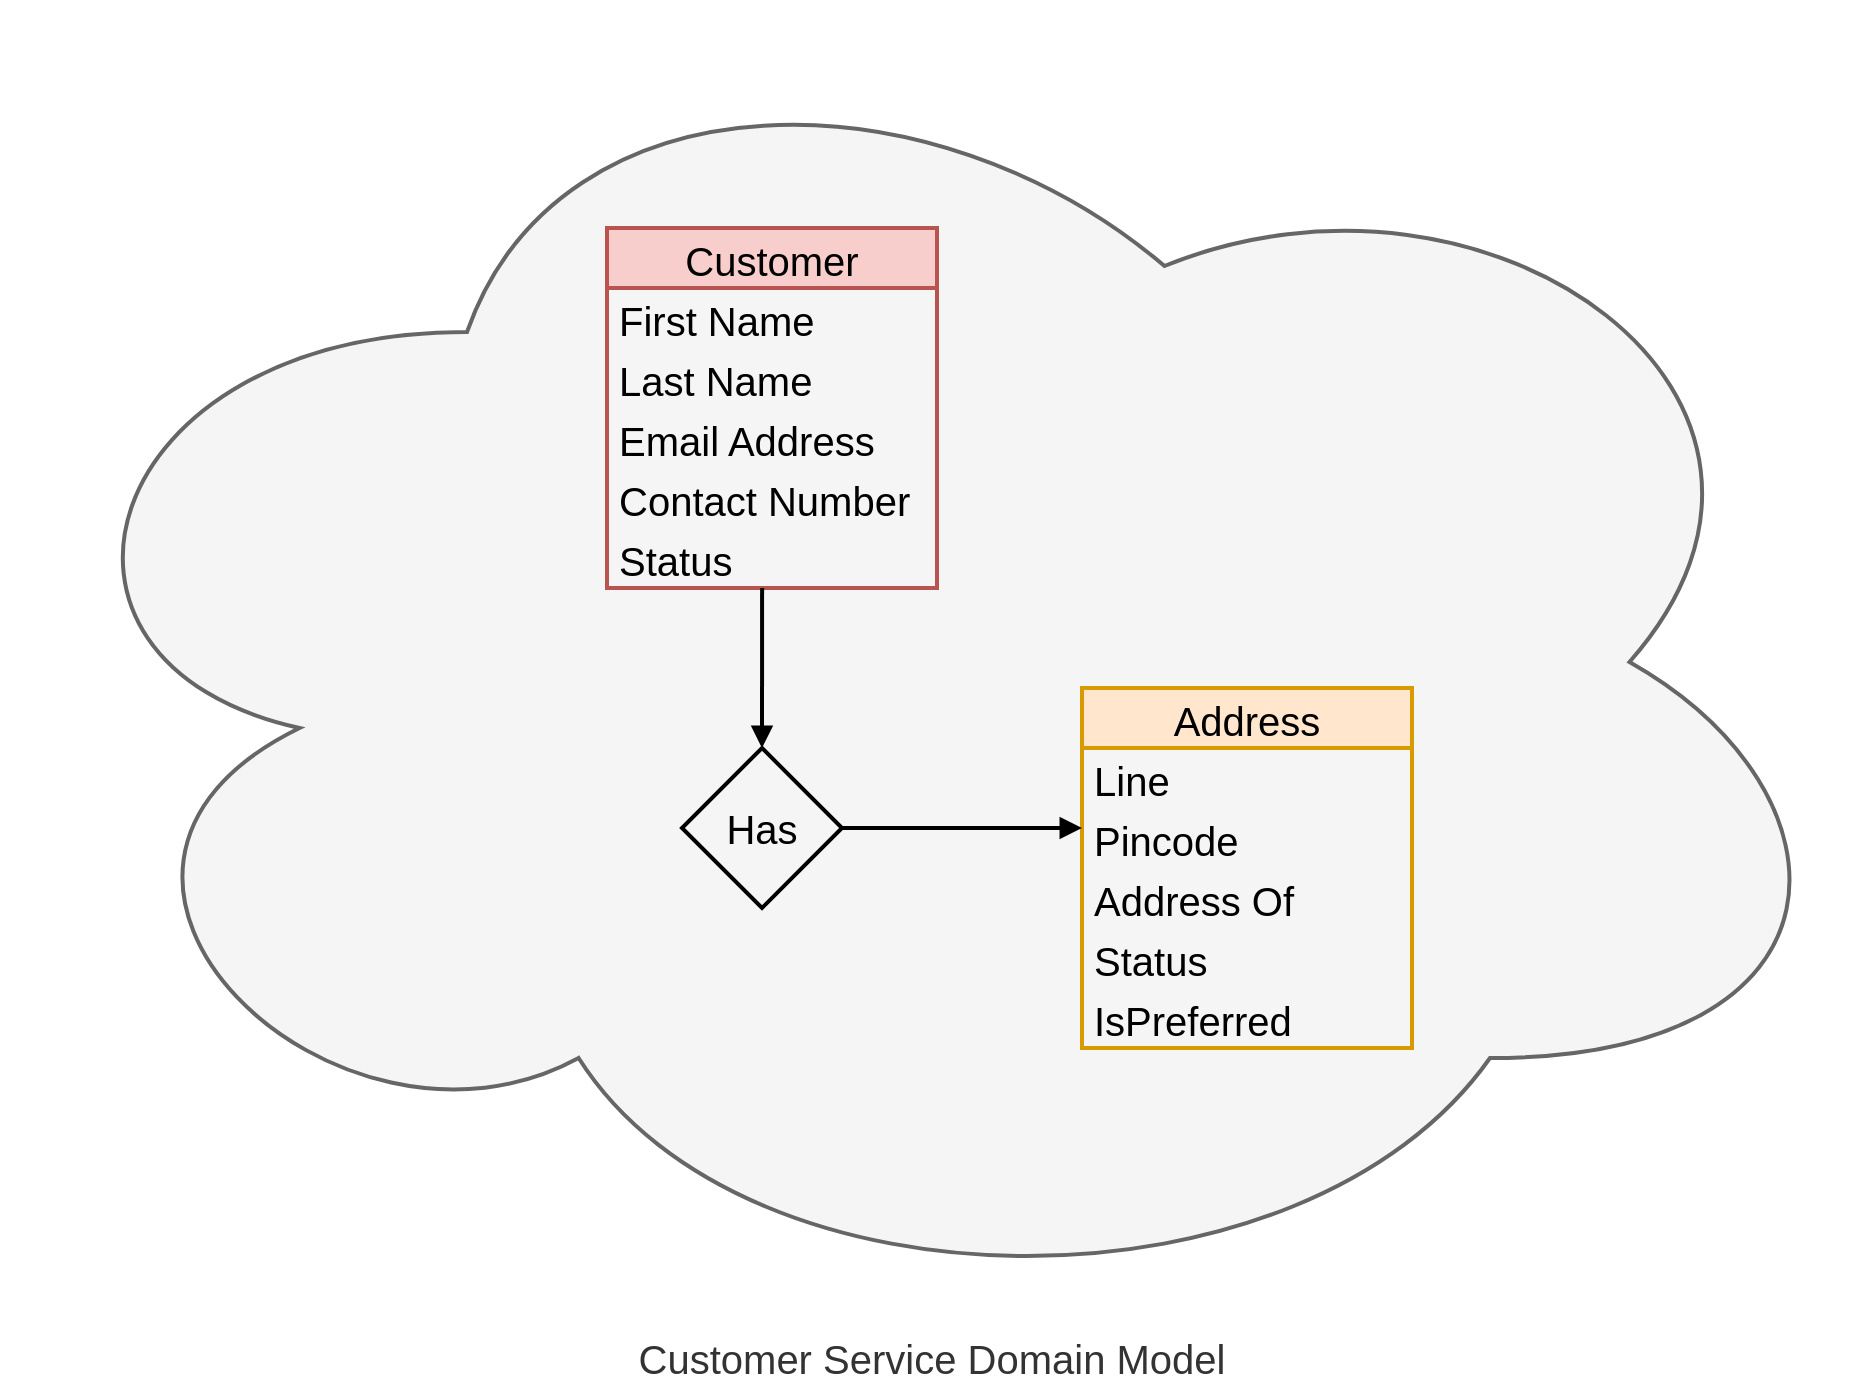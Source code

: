 <mxfile>
    <diagram id="R2lEEEUBdFMjLlhIrx00" name="Page-1">
        <mxGraphModel dx="856" dy="797" grid="1" gridSize="10" guides="1" tooltips="1" connect="1" arrows="1" fold="1" page="1" pageScale="1" pageWidth="850" pageHeight="1100" math="0" shadow="0" extFonts="Permanent Marker^https://fonts.googleapis.com/css?family=Permanent+Marker">
            <root>
                <mxCell id="0"/>
                <mxCell id="1" parent="0"/>
                <mxCell id="87" value="Customer Service Domain Model" style="ellipse;shape=cloud;whiteSpace=wrap;html=1;fillColor=#f5f5f5;fontColor=#333333;strokeColor=#666666;strokeWidth=2;labelPosition=center;verticalLabelPosition=bottom;align=center;verticalAlign=top;fontSize=20;" parent="1" vertex="1">
                    <mxGeometry x="220" y="10" width="930" height="660" as="geometry"/>
                </mxCell>
                <mxCell id="88" value="Customer" style="swimlane;fontStyle=0;childLayout=stackLayout;horizontal=1;startSize=30;horizontalStack=0;resizeParent=1;resizeParentMax=0;resizeLast=0;collapsible=1;marginBottom=0;fillColor=#f8cecc;strokeColor=#b85450;fontSize=20;strokeWidth=2;" parent="1" vertex="1">
                    <mxGeometry x="522.5" y="123" width="165" height="180" as="geometry"/>
                </mxCell>
                <mxCell id="89" value="First Name" style="text;strokeColor=none;fillColor=none;align=left;verticalAlign=middle;spacingLeft=4;spacingRight=4;overflow=hidden;points=[[0,0.5],[1,0.5]];portConstraint=eastwest;rotatable=0;fontSize=20;strokeWidth=2;" parent="88" vertex="1">
                    <mxGeometry y="30" width="165" height="30" as="geometry"/>
                </mxCell>
                <mxCell id="90" value="Last Name" style="text;strokeColor=none;fillColor=none;align=left;verticalAlign=middle;spacingLeft=4;spacingRight=4;overflow=hidden;points=[[0,0.5],[1,0.5]];portConstraint=eastwest;rotatable=0;fontSize=20;strokeWidth=2;" parent="88" vertex="1">
                    <mxGeometry y="60" width="165" height="30" as="geometry"/>
                </mxCell>
                <mxCell id="91" value="Email Address" style="text;strokeColor=none;fillColor=none;align=left;verticalAlign=middle;spacingLeft=4;spacingRight=4;overflow=hidden;points=[[0,0.5],[1,0.5]];portConstraint=eastwest;rotatable=0;fontSize=20;strokeWidth=2;" parent="88" vertex="1">
                    <mxGeometry y="90" width="165" height="30" as="geometry"/>
                </mxCell>
                <mxCell id="93" value="Contact Number" style="text;strokeColor=none;fillColor=none;align=left;verticalAlign=middle;spacingLeft=4;spacingRight=4;overflow=hidden;points=[[0,0.5],[1,0.5]];portConstraint=eastwest;rotatable=0;fontSize=20;strokeWidth=2;" parent="88" vertex="1">
                    <mxGeometry y="120" width="165" height="30" as="geometry"/>
                </mxCell>
                <mxCell id="100" value="Status" style="text;strokeColor=none;fillColor=none;align=left;verticalAlign=middle;spacingLeft=4;spacingRight=4;overflow=hidden;points=[[0,0.5],[1,0.5]];portConstraint=eastwest;rotatable=0;fontSize=20;strokeWidth=2;" parent="88" vertex="1">
                    <mxGeometry y="150" width="165" height="30" as="geometry"/>
                </mxCell>
                <mxCell id="94" value="Address" style="swimlane;fontStyle=0;childLayout=stackLayout;horizontal=1;startSize=30;horizontalStack=0;resizeParent=1;resizeParentMax=0;resizeLast=0;collapsible=1;marginBottom=0;fillColor=#ffe6cc;strokeColor=#d79b00;fontSize=20;strokeWidth=2;" parent="1" vertex="1">
                    <mxGeometry x="760" y="353" width="165" height="180" as="geometry"/>
                </mxCell>
                <mxCell id="95" value="Line" style="text;strokeColor=none;fillColor=none;align=left;verticalAlign=middle;spacingLeft=4;spacingRight=4;overflow=hidden;points=[[0,0.5],[1,0.5]];portConstraint=eastwest;rotatable=0;fontSize=20;strokeWidth=2;" parent="94" vertex="1">
                    <mxGeometry y="30" width="165" height="30" as="geometry"/>
                </mxCell>
                <mxCell id="111" value="Pincode" style="text;strokeColor=none;fillColor=none;align=left;verticalAlign=middle;spacingLeft=4;spacingRight=4;overflow=hidden;points=[[0,0.5],[1,0.5]];portConstraint=eastwest;rotatable=0;fontSize=20;strokeWidth=2;" vertex="1" parent="94">
                    <mxGeometry y="60" width="165" height="30" as="geometry"/>
                </mxCell>
                <mxCell id="112" value="Address Of" style="text;strokeColor=none;fillColor=none;align=left;verticalAlign=middle;spacingLeft=4;spacingRight=4;overflow=hidden;points=[[0,0.5],[1,0.5]];portConstraint=eastwest;rotatable=0;fontSize=20;strokeWidth=2;" vertex="1" parent="94">
                    <mxGeometry y="90" width="165" height="30" as="geometry"/>
                </mxCell>
                <mxCell id="113" value="Status" style="text;strokeColor=none;fillColor=none;align=left;verticalAlign=middle;spacingLeft=4;spacingRight=4;overflow=hidden;points=[[0,0.5],[1,0.5]];portConstraint=eastwest;rotatable=0;fontSize=20;strokeWidth=2;" vertex="1" parent="94">
                    <mxGeometry y="120" width="165" height="30" as="geometry"/>
                </mxCell>
                <mxCell id="114" value="IsPreferred " style="text;strokeColor=none;fillColor=none;align=left;verticalAlign=middle;spacingLeft=4;spacingRight=4;overflow=hidden;points=[[0,0.5],[1,0.5]];portConstraint=eastwest;rotatable=0;fontSize=20;strokeWidth=2;" vertex="1" parent="94">
                    <mxGeometry y="150" width="165" height="30" as="geometry"/>
                </mxCell>
                <mxCell id="102" value="Has" style="rhombus;whiteSpace=wrap;html=1;fontSize=20;fillColor=none;strokeWidth=2;" parent="1" vertex="1">
                    <mxGeometry x="560" y="383" width="80" height="80" as="geometry"/>
                </mxCell>
                <mxCell id="109" style="edgeStyle=none;html=1;exitX=0.47;exitY=1;exitDx=0;exitDy=0;entryX=0.5;entryY=0;entryDx=0;entryDy=0;fontSize=20;exitPerimeter=0;endArrow=block;endFill=1;strokeWidth=2;" parent="1" source="100" target="102" edge="1">
                    <mxGeometry relative="1" as="geometry"/>
                </mxCell>
                <mxCell id="110" style="edgeStyle=none;html=1;exitX=1;exitY=0.5;exitDx=0;exitDy=0;fontSize=20;endArrow=block;endFill=1;strokeWidth=2;" parent="1" source="102" edge="1">
                    <mxGeometry relative="1" as="geometry">
                        <mxPoint x="610.05" y="333" as="sourcePoint"/>
                        <mxPoint x="760" y="423" as="targetPoint"/>
                    </mxGeometry>
                </mxCell>
            </root>
        </mxGraphModel>
    </diagram>
</mxfile>